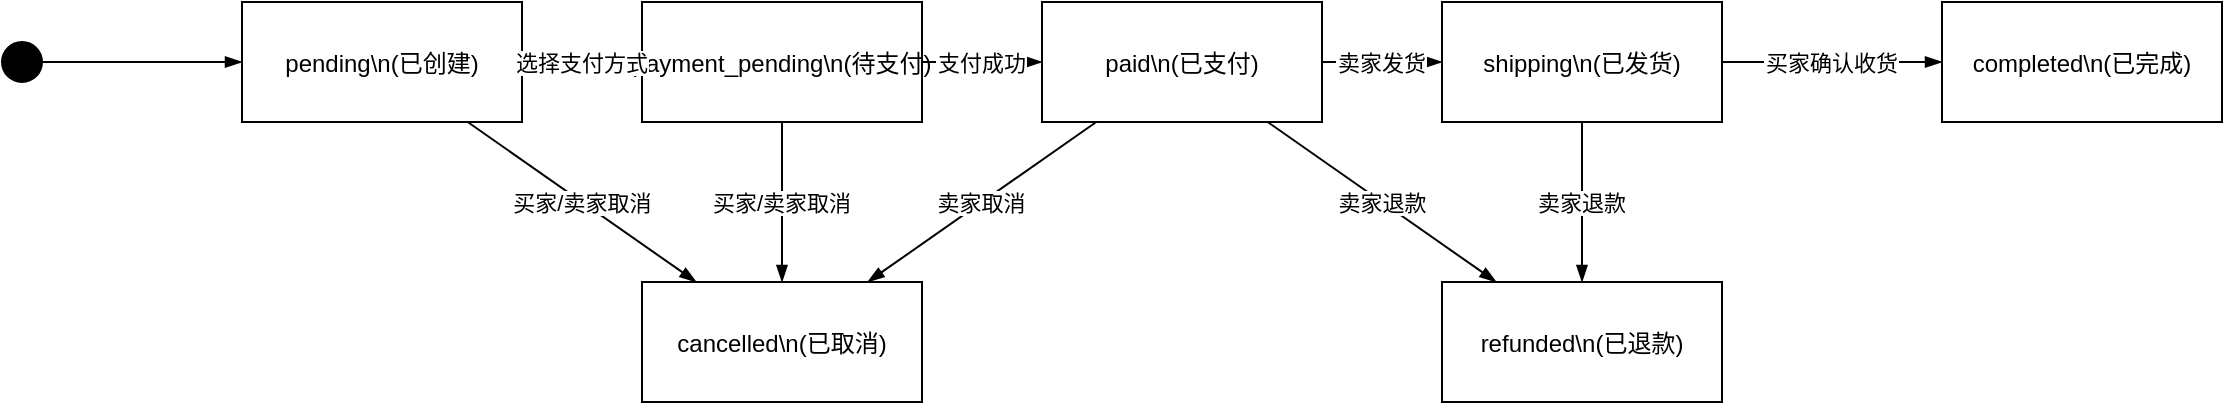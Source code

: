 <mxfile>
    <diagram name="订单状态图" id="0">
        <mxGraphModel dx="726" dy="682" grid="1" gridSize="10" guides="1" tooltips="1" connect="1" arrows="1" fold="1" page="1" pageScale="1" pageWidth="850" pageHeight="1100" math="0" shadow="0">
            <root>
                <mxCell id="0"/>
                <mxCell id="1" parent="0"/>
                <mxCell id="start" style="shape=umlState;fillColor=#000000;strokeColor=#000000;shape=ellipse;aspect=fixed;perimeter=ellipsePerimeter" parent="1" vertex="1">
                    <mxGeometry x="80" y="80" width="20" height="20" as="geometry"/>
                </mxCell>
                <mxCell id="pending" value="pending\n(已创建)" style="shape=umlState" parent="1" vertex="1">
                    <mxGeometry x="200" y="60" width="140" height="60" as="geometry"/>
                </mxCell>
                <mxCell id="payment_pending" value="payment_pending\n(待支付)" style="shape=umlState" parent="1" vertex="1">
                    <mxGeometry x="400" y="60" width="140" height="60" as="geometry"/>
                </mxCell>
                <mxCell id="paid" value="paid\n(已支付)" style="shape=umlState" parent="1" vertex="1">
                    <mxGeometry x="600" y="60" width="140" height="60" as="geometry"/>
                </mxCell>
                <mxCell id="shipping" value="shipping\n(已发货)" style="shape=umlState" parent="1" vertex="1">
                    <mxGeometry x="800" y="60" width="140" height="60" as="geometry"/>
                </mxCell>
                <mxCell id="completed" value="completed\n(已完成)" style="shape=umlState" parent="1" vertex="1">
                    <mxGeometry x="1050" y="60" width="140" height="60" as="geometry"/>
                </mxCell>
                <mxCell id="cancelled" value="cancelled\n(已取消)" style="shape=umlState" parent="1" vertex="1">
                    <mxGeometry x="400" y="200" width="140" height="60" as="geometry"/>
                </mxCell>
                <mxCell id="refunded" value="refunded\n(已退款)" style="shape=umlState" parent="1" vertex="1">
                    <mxGeometry x="800" y="200" width="140" height="60" as="geometry"/>
                </mxCell>
                <mxCell id="2" style="endArrow=blockThin;endFill=1;" parent="1" source="start" target="pending" edge="1">
                    <mxGeometry relative="1" as="geometry"/>
                </mxCell>
                <mxCell id="3" value="选择支付方式" style="endArrow=blockThin;endFill=1;" parent="1" source="pending" target="payment_pending" edge="1">
                    <mxGeometry relative="1" as="geometry"/>
                </mxCell>
                <mxCell id="4" value="支付成功" style="endArrow=blockThin;endFill=1;" parent="1" source="payment_pending" target="paid" edge="1">
                    <mxGeometry relative="1" as="geometry"/>
                </mxCell>
                <mxCell id="5" value="卖家发货" style="endArrow=blockThin;endFill=1;" parent="1" source="paid" target="shipping" edge="1">
                    <mxGeometry relative="1" as="geometry"/>
                </mxCell>
                <mxCell id="6" value="买家确认收货" style="endArrow=blockThin;endFill=1;" parent="1" source="shipping" target="completed" edge="1">
                    <mxGeometry relative="1" as="geometry"/>
                </mxCell>
                <mxCell id="7" value="买家/卖家取消" style="endArrow=blockThin;endFill=1;" parent="1" source="pending" target="cancelled" edge="1">
                    <mxGeometry relative="1" as="geometry"/>
                </mxCell>
                <mxCell id="8" value="买家/卖家取消" style="endArrow=blockThin;endFill=1;" parent="1" source="payment_pending" target="cancelled" edge="1">
                    <mxGeometry relative="1" as="geometry"/>
                </mxCell>
                <mxCell id="9" value="卖家取消" style="endArrow=blockThin;endFill=1;" parent="1" source="paid" target="cancelled" edge="1">
                    <mxGeometry relative="1" as="geometry"/>
                </mxCell>
                <mxCell id="10" value="卖家退款" style="endArrow=blockThin;endFill=1;" parent="1" source="paid" target="refunded" edge="1">
                    <mxGeometry relative="1" as="geometry"/>
                </mxCell>
                <mxCell id="11" value="卖家退款" style="endArrow=blockThin;endFill=1;" parent="1" source="shipping" target="refunded" edge="1">
                    <mxGeometry relative="1" as="geometry"/>
                </mxCell>
            </root>
        </mxGraphModel>
    </diagram>
</mxfile>